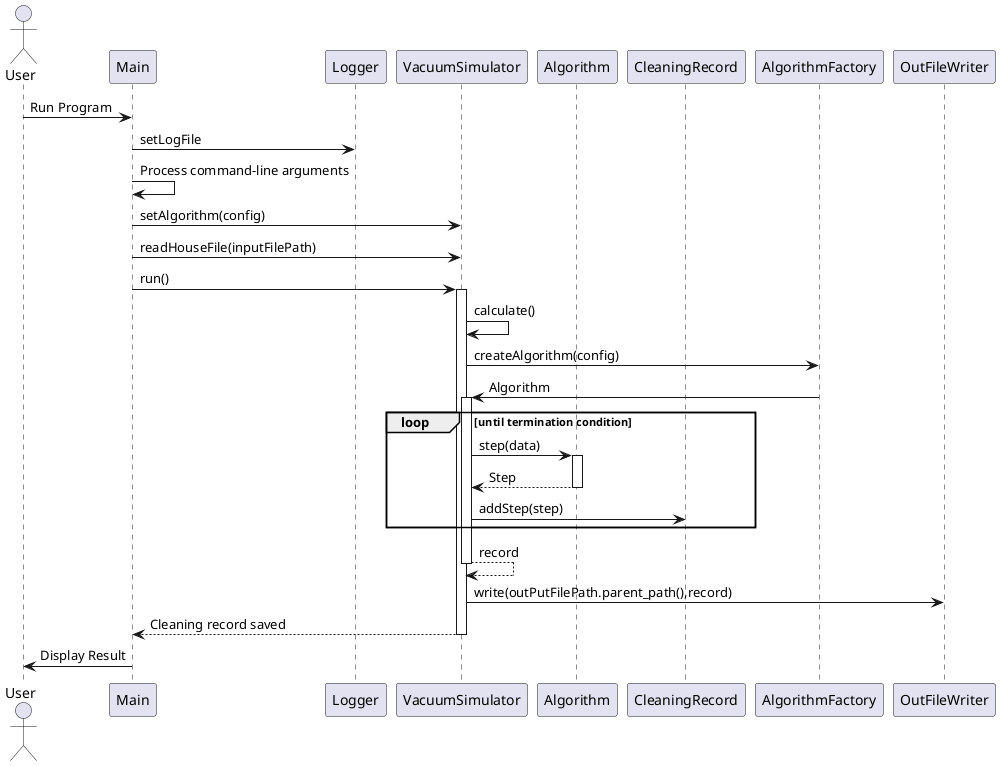 @startuml
actor User
participant Main
participant Logger
participant VacuumSimulator
participant Algorithm
participant CleaningRecord
participant AlgorithmFactory
participant OutFileWriter

User -> Main: Run Program
Main -> Logger: setLogFile
Main -> Main: Process command-line arguments
Main -> VacuumSimulator: setAlgorithm(config)
Main -> VacuumSimulator: readHouseFile(inputFilePath)
Main -> VacuumSimulator: run()
activate VacuumSimulator
VacuumSimulator -> VacuumSimulator: calculate()
VacuumSimulator -> AlgorithmFactory: createAlgorithm(config)
VacuumSimulator <- AlgorithmFactory: Algorithm

activate VacuumSimulator
    loop until termination condition
        VacuumSimulator -> Algorithm: step(data)
        activate Algorithm
        Algorithm --> VacuumSimulator: Step
        deactivate Algorithm
        VacuumSimulator -> CleaningRecord: addStep(step)
    end
VacuumSimulator --> VacuumSimulator: record
deactivate VacuumSimulator

VacuumSimulator -> OutFileWriter: write(outPutFilePath.parent_path(),record)
VacuumSimulator --> Main: Cleaning record saved
deactivate VacuumSimulator
Main -> User: Display Result
@enduml
